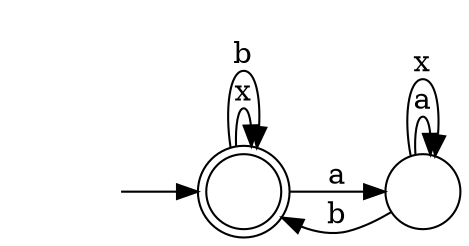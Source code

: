 digraph Automaton {
  rankdir = LR;
  0 [shape=doublecircle,label=""];
  initial [shape=plaintext,label=""];
  initial -> 0
  0 -> 1 [label="a"]
  0 -> 0 [label="x"]
  0 -> 0 [label="b"]
  1 [shape=circle,label=""];
  1 -> 1 [label="a"]
  1 -> 1 [label="x"]
  1 -> 0 [label="b"]
}
